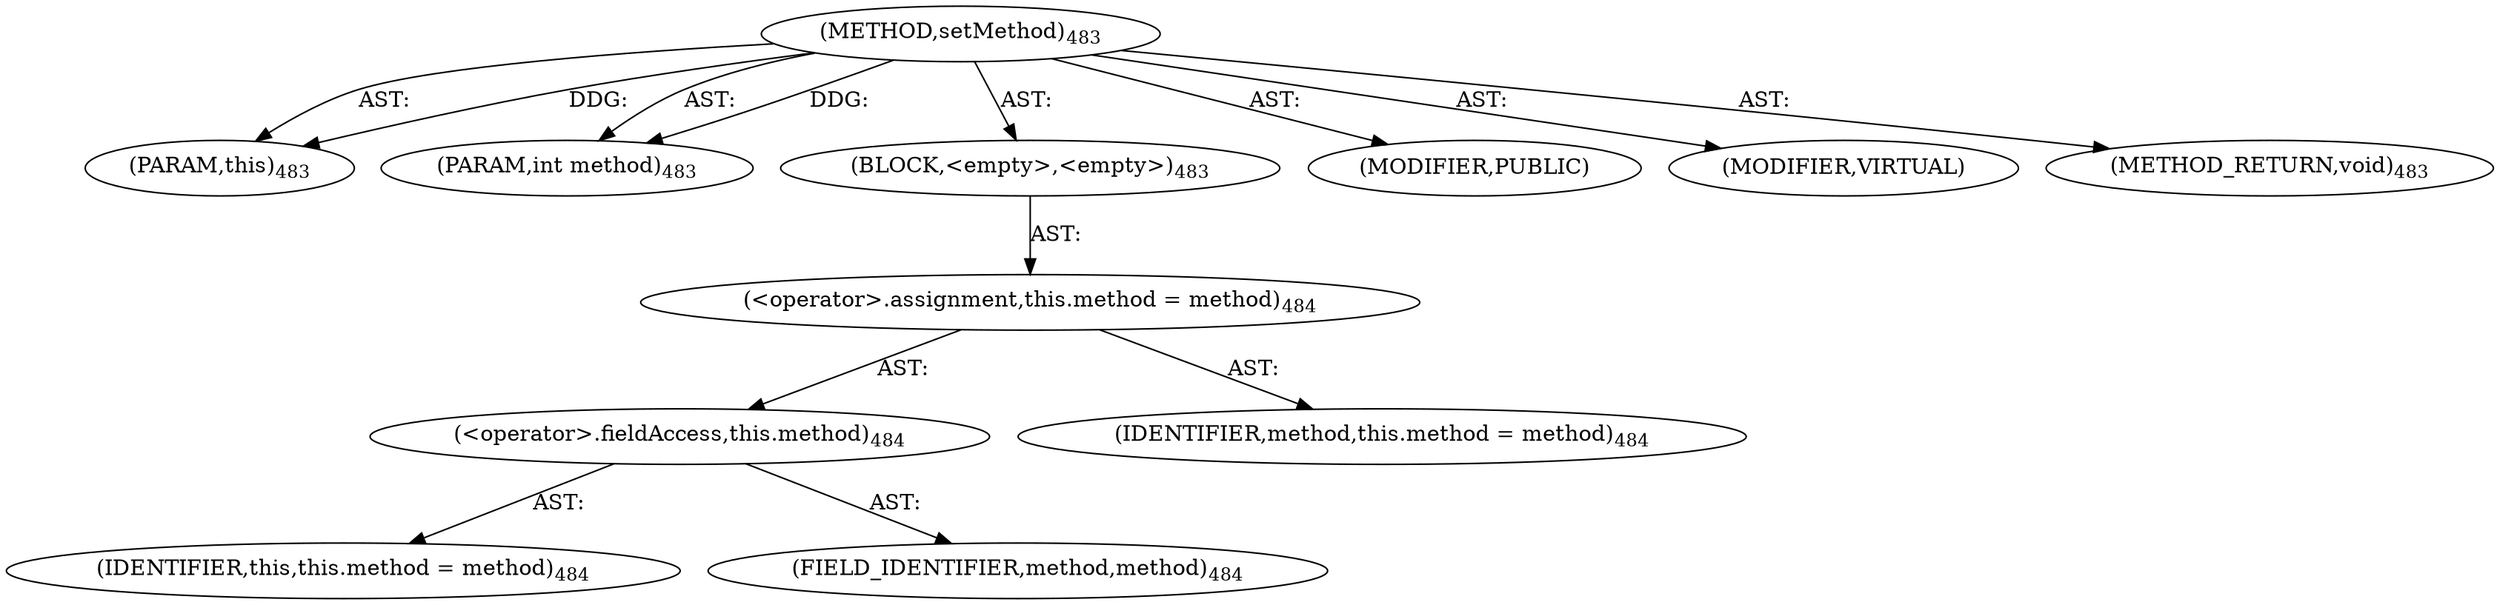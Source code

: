 digraph "setMethod" {  
"111669149706" [label = <(METHOD,setMethod)<SUB>483</SUB>> ]
"115964116998" [label = <(PARAM,this)<SUB>483</SUB>> ]
"115964117018" [label = <(PARAM,int method)<SUB>483</SUB>> ]
"25769803814" [label = <(BLOCK,&lt;empty&gt;,&lt;empty&gt;)<SUB>483</SUB>> ]
"30064771426" [label = <(&lt;operator&gt;.assignment,this.method = method)<SUB>484</SUB>> ]
"30064771427" [label = <(&lt;operator&gt;.fieldAccess,this.method)<SUB>484</SUB>> ]
"68719476750" [label = <(IDENTIFIER,this,this.method = method)<SUB>484</SUB>> ]
"55834574987" [label = <(FIELD_IDENTIFIER,method,method)<SUB>484</SUB>> ]
"68719476990" [label = <(IDENTIFIER,method,this.method = method)<SUB>484</SUB>> ]
"133143986221" [label = <(MODIFIER,PUBLIC)> ]
"133143986222" [label = <(MODIFIER,VIRTUAL)> ]
"128849018890" [label = <(METHOD_RETURN,void)<SUB>483</SUB>> ]
  "111669149706" -> "115964116998"  [ label = "AST: "] 
  "111669149706" -> "115964117018"  [ label = "AST: "] 
  "111669149706" -> "25769803814"  [ label = "AST: "] 
  "111669149706" -> "133143986221"  [ label = "AST: "] 
  "111669149706" -> "133143986222"  [ label = "AST: "] 
  "111669149706" -> "128849018890"  [ label = "AST: "] 
  "25769803814" -> "30064771426"  [ label = "AST: "] 
  "30064771426" -> "30064771427"  [ label = "AST: "] 
  "30064771426" -> "68719476990"  [ label = "AST: "] 
  "30064771427" -> "68719476750"  [ label = "AST: "] 
  "30064771427" -> "55834574987"  [ label = "AST: "] 
  "111669149706" -> "115964116998"  [ label = "DDG: "] 
  "111669149706" -> "115964117018"  [ label = "DDG: "] 
}
